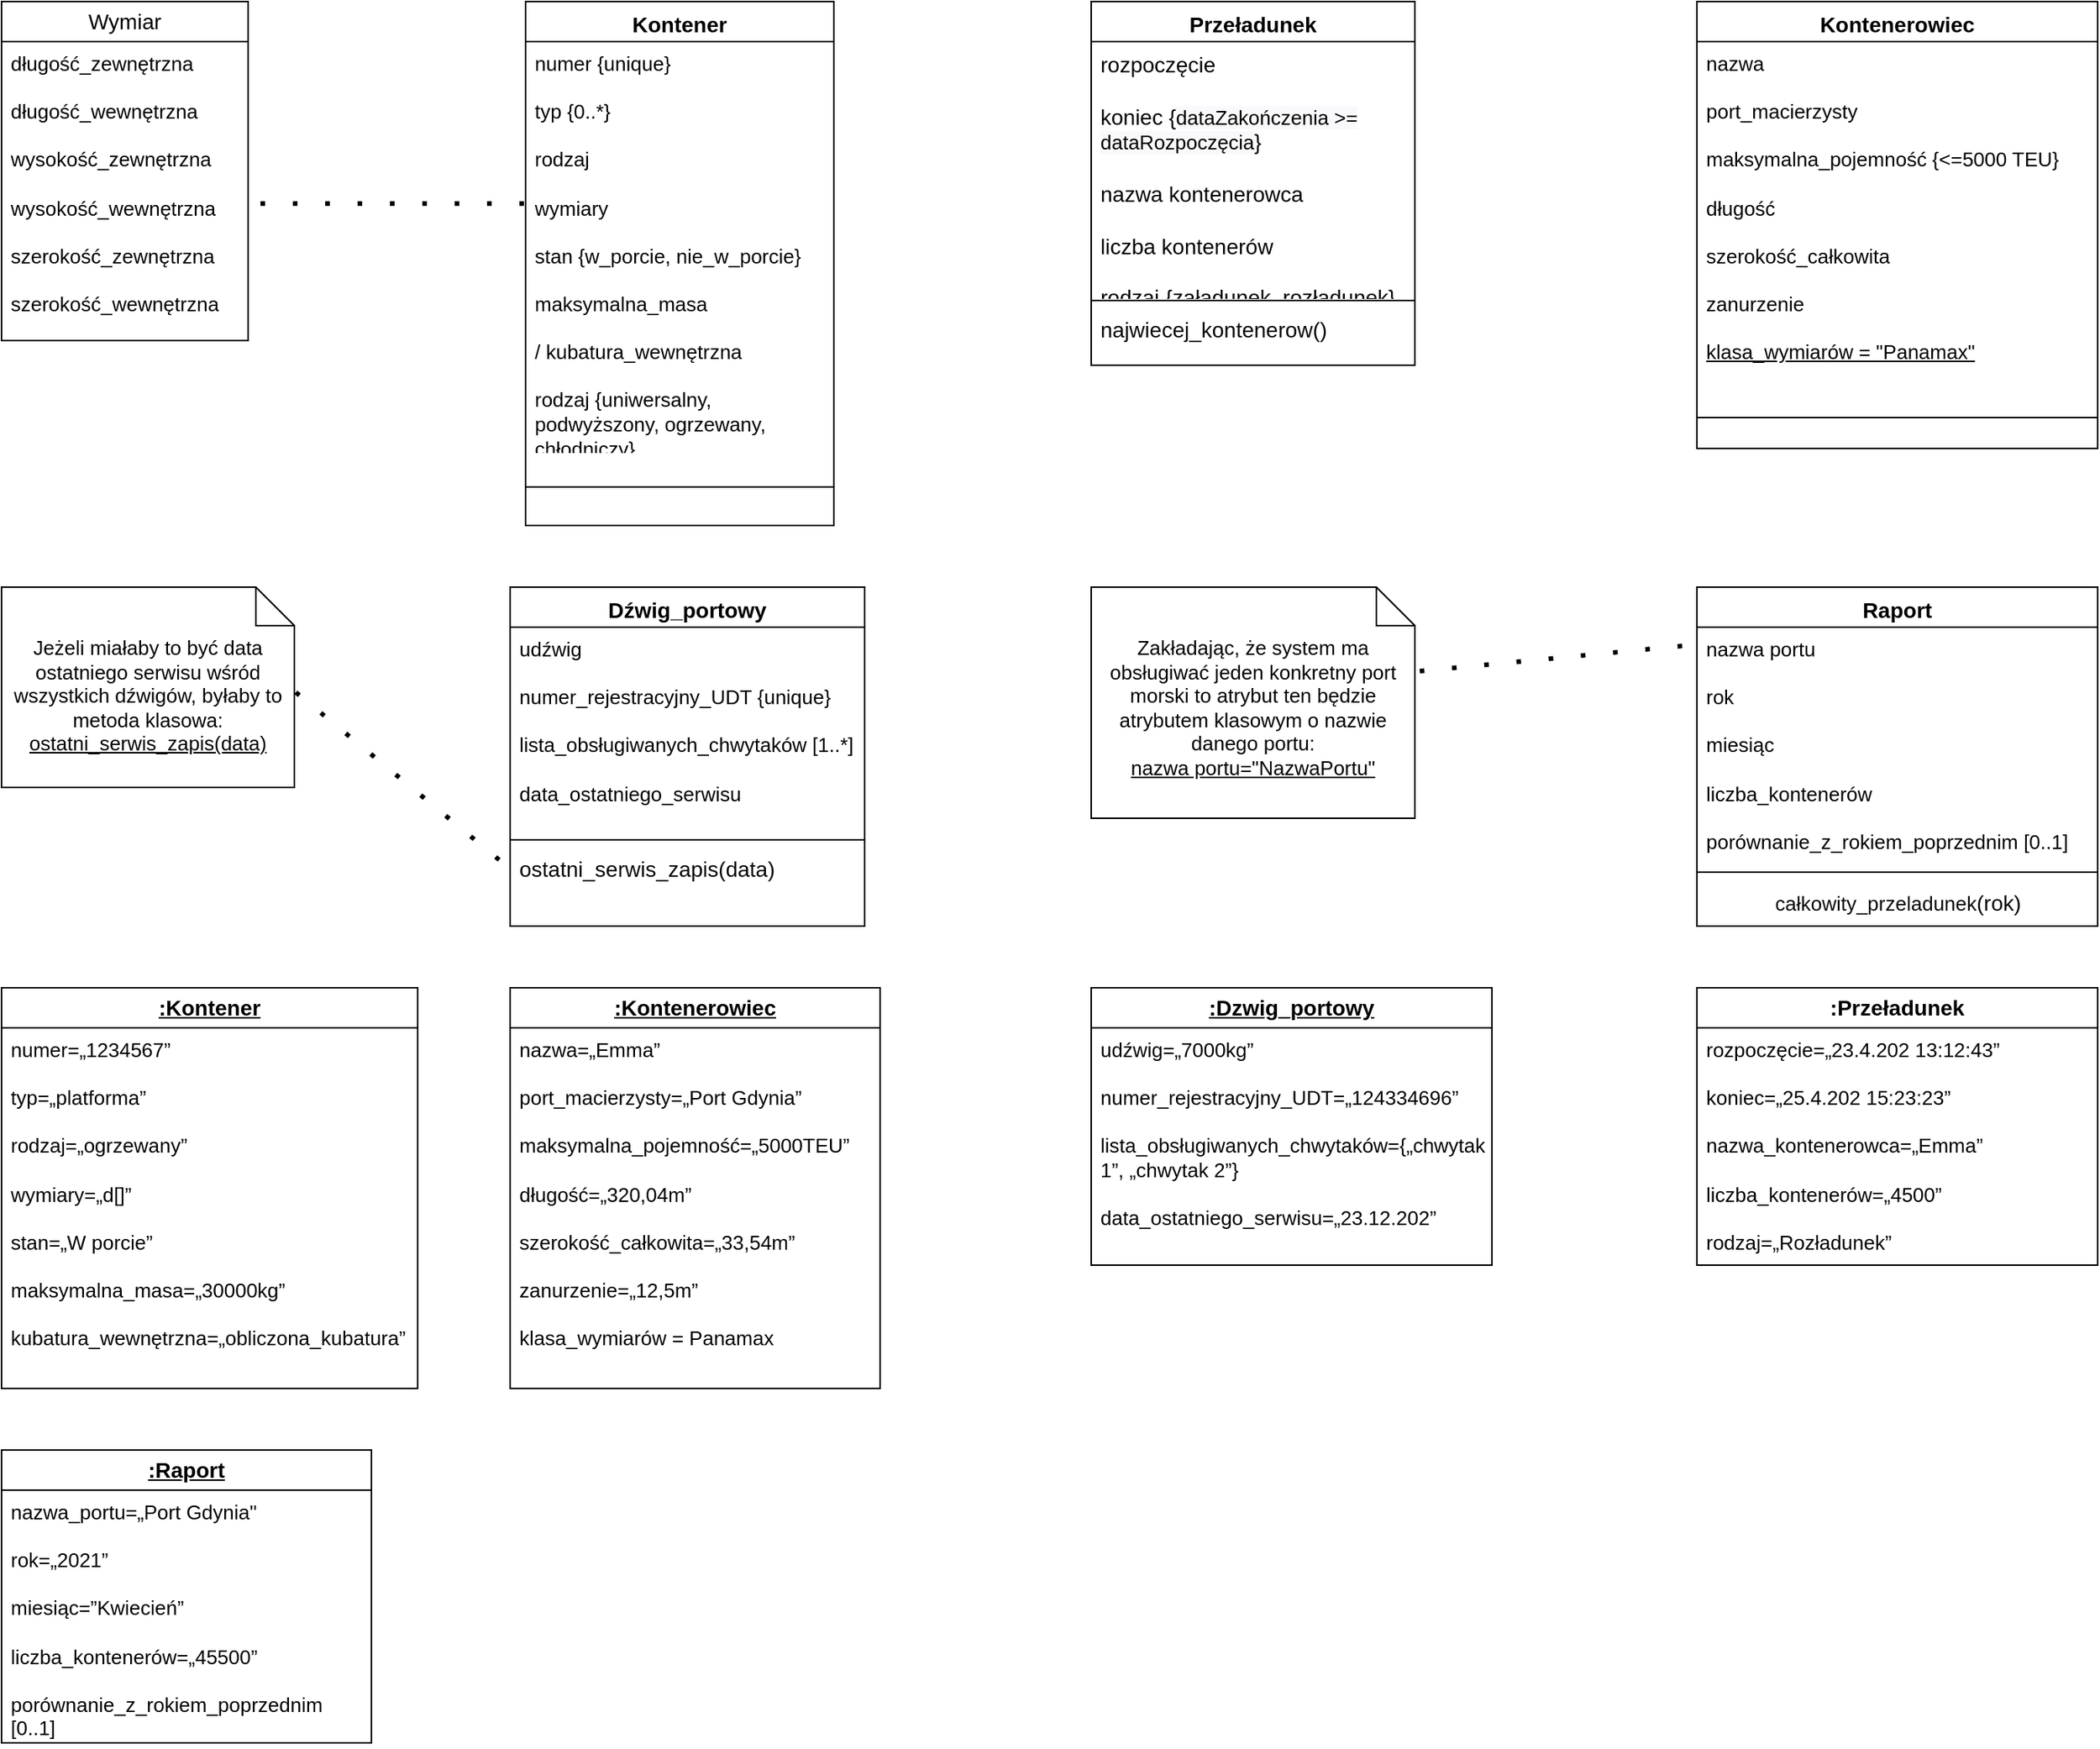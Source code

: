 <mxfile version="24.0.7" type="github">
  <diagram name="Page-1" id="b5b7bab2-c9e2-2cf4-8b2a-24fd1a2a6d21">
    <mxGraphModel dx="1676" dy="1122" grid="1" gridSize="20" guides="1" tooltips="1" connect="1" arrows="1" fold="1" page="1" pageScale="1" pageWidth="1654" pageHeight="1169" background="none" math="0" shadow="0">
      <root>
        <mxCell id="0" />
        <mxCell id="1" parent="0" />
        <UserObject label="" tags="Tło" id="TmnGhftIG_K0yJFdEBpx-37">
          <mxCell style="vsdxID=38;edgeStyle=none;dashed=1;dashPattern=1.00 6.00;startArrow=none;endArrow=none;startSize=5;endSize=5;strokeColor=#000000;spacingTop=0;spacingBottom=0;spacingLeft=0;spacingRight=0;verticalAlign=middle;html=1;labelBackgroundColor=#ffffff;rounded=0;exitX=-0.005;exitY=0.398;exitDx=0;exitDy=0;exitPerimeter=0;entryX=1;entryY=0.542;entryDx=0;entryDy=0;strokeWidth=3;entryPerimeter=0;" parent="1" edge="1" target="f64ZwMgdhYQsXgJLThfs-36" source="f64ZwMgdhYQsXgJLThfs-31">
            <mxGeometry relative="1" as="geometry">
              <mxPoint y="-1" as="offset" />
              <Array as="points" />
              <mxPoint x="689" y="186" as="sourcePoint" />
              <mxPoint x="680" y="95" as="targetPoint" />
            </mxGeometry>
          </mxCell>
        </UserObject>
        <UserObject label="" tags="Tło" id="TmnGhftIG_K0yJFdEBpx-40">
          <mxCell style="vsdxID=42;edgeStyle=none;dashed=1;dashPattern=1.00 6.00;startArrow=none;endArrow=none;startSize=5;endSize=5;strokeWidth=3;strokeColor=#000000;spacingTop=0;spacingBottom=0;spacingLeft=0;spacingRight=0;verticalAlign=middle;html=1;labelBackgroundColor=#ffffff;rounded=0;exitX=1.005;exitY=0.525;exitDx=0;exitDy=0;exitPerimeter=0;entryX=-0.001;entryY=0.282;entryDx=0;entryDy=0;entryPerimeter=0;" parent="1" source="f64ZwMgdhYQsXgJLThfs-49" edge="1" target="TmnGhftIG_K0yJFdEBpx-70">
            <mxGeometry relative="1" as="geometry">
              <mxPoint y="-1" as="offset" />
              <Array as="points" />
              <mxPoint x="287" y="674" as="sourcePoint" />
              <mxPoint x="390" y="710" as="targetPoint" />
            </mxGeometry>
          </mxCell>
        </UserObject>
        <UserObject label="" tags="Tło" id="TmnGhftIG_K0yJFdEBpx-43">
          <mxCell style="vsdxID=46;edgeStyle=none;dashed=1;dashPattern=1.00 6.00;startArrow=none;endArrow=none;startSize=5;endSize=5;strokeWidth=3;strokeColor=#000000;spacingTop=0;spacingBottom=0;spacingLeft=0;spacingRight=0;verticalAlign=middle;html=1;labelBackgroundColor=#ffffff;rounded=0;entryX=0;entryY=0.5;entryDx=0;entryDy=0;entryPerimeter=0;exitX=-0.037;exitY=0.079;exitDx=0;exitDy=0;exitPerimeter=0;" parent="1" source="f64ZwMgdhYQsXgJLThfs-46" target="f64ZwMgdhYQsXgJLThfs-21" edge="1">
            <mxGeometry relative="1" as="geometry">
              <mxPoint x="-1" y="-1" as="offset" />
              <Array as="points" />
              <mxPoint x="766.2" y="686.8" as="sourcePoint" />
              <mxPoint x="825" y="694" as="targetPoint" />
            </mxGeometry>
          </mxCell>
        </UserObject>
        <mxCell id="TmnGhftIG_K0yJFdEBpx-67" value="&lt;font style=&quot;font-size: 14px;&quot;&gt;Dźwig_portowy&lt;/font&gt;" style="swimlane;fontStyle=1;align=center;verticalAlign=top;childLayout=stackLayout;horizontal=1;startSize=26;horizontalStack=0;resizeParent=1;resizeParentMax=0;resizeLast=0;collapsible=1;marginBottom=0;whiteSpace=wrap;html=1;" parent="1" vertex="1">
          <mxGeometry x="450" y="400" width="230" height="220" as="geometry">
            <mxRectangle x="440" y="310" width="120" height="30" as="alternateBounds" />
          </mxGeometry>
        </mxCell>
        <mxCell id="TmnGhftIG_K0yJFdEBpx-68" value="&lt;font style=&quot;font-size: 13px;&quot;&gt;udźwig&lt;br&gt;&lt;br&gt;numer_rejestracyjny_UDT {unique}&lt;br&gt;&lt;br&gt;lista_obsługiwanych_chwytaków [1..*]&lt;br&gt;&lt;br&gt;data_ostatniego_serwisu&lt;/font&gt;" style="text;strokeColor=none;fillColor=none;align=left;verticalAlign=top;spacingLeft=4;spacingRight=4;overflow=hidden;rotatable=0;points=[[0,0.5],[1,0.5]];portConstraint=eastwest;whiteSpace=wrap;html=1;" parent="TmnGhftIG_K0yJFdEBpx-67" vertex="1">
          <mxGeometry y="26" width="230" height="134" as="geometry" />
        </mxCell>
        <mxCell id="TmnGhftIG_K0yJFdEBpx-69" value="" style="line;strokeWidth=1;fillColor=none;align=left;verticalAlign=middle;spacingTop=-1;spacingLeft=3;spacingRight=3;rotatable=0;labelPosition=right;points=[];portConstraint=eastwest;strokeColor=inherit;" parent="TmnGhftIG_K0yJFdEBpx-67" vertex="1">
          <mxGeometry y="160" width="230" height="8" as="geometry" />
        </mxCell>
        <mxCell id="TmnGhftIG_K0yJFdEBpx-70" value="&lt;span style=&quot;caret-color: rgb(7, 7, 7); color: rgb(7, 7, 7);&quot;&gt;&lt;font style=&quot;font-size: 14px;&quot;&gt;ostatni_serwis_zapis(data)&lt;/font&gt;&lt;/span&gt;" style="text;strokeColor=none;fillColor=none;align=left;verticalAlign=top;spacingLeft=4;spacingRight=4;overflow=hidden;rotatable=0;points=[[0,0.5],[1,0.5]];portConstraint=eastwest;whiteSpace=wrap;html=1;" parent="TmnGhftIG_K0yJFdEBpx-67" vertex="1">
          <mxGeometry y="168" width="230" height="52" as="geometry" />
        </mxCell>
        <mxCell id="f64ZwMgdhYQsXgJLThfs-16" value="&lt;font style=&quot;font-size: 14px;&quot;&gt;Przeładunek&lt;/font&gt;" style="swimlane;fontStyle=1;align=center;verticalAlign=top;childLayout=stackLayout;horizontal=1;startSize=26;horizontalStack=0;resizeParent=1;resizeParentMax=0;resizeLast=0;collapsible=1;marginBottom=0;whiteSpace=wrap;html=1;" vertex="1" parent="1">
          <mxGeometry x="827" y="20" width="210" height="236" as="geometry" />
        </mxCell>
        <mxCell id="f64ZwMgdhYQsXgJLThfs-17" value="&lt;font style=&quot;font-size: 14px;&quot;&gt;rozpoczęcie&lt;br&gt;&lt;br&gt;koniec {&lt;span style=&quot;caret-color: rgb(89, 93, 110); font-size: 13px; background-color: rgb(249, 249, 252);&quot;&gt;&lt;font face=&quot;Helvetica&quot;&gt;dataZakończenia &amp;gt;= dataRozpoczęcia&lt;/font&gt;&lt;/span&gt;}&lt;br&gt;&lt;br&gt;nazwa kontenerowca&lt;br&gt;&lt;br&gt;liczba kontenerów&lt;br&gt;&lt;br&gt;rodzaj {załadunek, rozładunek}&lt;/font&gt;" style="text;strokeColor=none;fillColor=none;align=left;verticalAlign=top;spacingLeft=4;spacingRight=4;overflow=hidden;rotatable=0;points=[[0,0.5],[1,0.5]];portConstraint=eastwest;whiteSpace=wrap;html=1;" vertex="1" parent="f64ZwMgdhYQsXgJLThfs-16">
          <mxGeometry y="26" width="210" height="164" as="geometry" />
        </mxCell>
        <mxCell id="f64ZwMgdhYQsXgJLThfs-18" value="" style="line;strokeWidth=1;fillColor=none;align=left;verticalAlign=middle;spacingTop=-1;spacingLeft=3;spacingRight=3;rotatable=0;labelPosition=right;points=[];portConstraint=eastwest;strokeColor=inherit;" vertex="1" parent="f64ZwMgdhYQsXgJLThfs-16">
          <mxGeometry y="190" width="210" height="8" as="geometry" />
        </mxCell>
        <mxCell id="f64ZwMgdhYQsXgJLThfs-19" value="&lt;font style=&quot;font-size: 14px;&quot;&gt;&lt;span style=&quot;caret-color: rgb(7, 7, 7); color: rgb(7, 7, 7);&quot;&gt;najwiecej_kontenerow()&lt;/span&gt;&lt;/font&gt;" style="text;strokeColor=none;fillColor=none;align=left;verticalAlign=top;spacingLeft=4;spacingRight=4;overflow=hidden;rotatable=0;points=[[0,0.5],[1,0.5]];portConstraint=eastwest;whiteSpace=wrap;html=1;" vertex="1" parent="f64ZwMgdhYQsXgJLThfs-16">
          <mxGeometry y="198" width="210" height="38" as="geometry" />
        </mxCell>
        <mxCell id="f64ZwMgdhYQsXgJLThfs-21" value="&lt;font style=&quot;font-size: 13px;&quot;&gt;Zakładając, że system ma obsługiwać jeden konkretny port morski to atrybut ten będzie atrybutem klasowym o nazwie danego portu:&lt;/font&gt;&lt;div&gt;&lt;font style=&quot;font-size: 13px;&quot;&gt;&lt;u&gt;nazwa portu=&quot;NazwaPortu&quot;&lt;/u&gt;&lt;/font&gt;&lt;/div&gt;" style="shape=note2;boundedLbl=1;whiteSpace=wrap;html=1;size=25;verticalAlign=top;align=center;" vertex="1" parent="1">
          <mxGeometry x="827" y="400" width="210" height="150" as="geometry" />
        </mxCell>
        <mxCell id="f64ZwMgdhYQsXgJLThfs-30" value="&lt;font style=&quot;font-size: 14px;&quot;&gt;Kontener&lt;/font&gt;" style="swimlane;fontStyle=1;align=center;verticalAlign=top;childLayout=stackLayout;horizontal=1;startSize=26;horizontalStack=0;resizeParent=1;resizeParentMax=0;resizeLast=0;collapsible=1;marginBottom=0;whiteSpace=wrap;html=1;" vertex="1" parent="1">
          <mxGeometry x="460" y="20" width="200" height="340" as="geometry" />
        </mxCell>
        <mxCell id="f64ZwMgdhYQsXgJLThfs-31" value="&lt;font style=&quot;font-size: 13px;&quot;&gt;numer {unique}&lt;br&gt;&lt;br&gt;typ {0..*}&lt;br&gt;&lt;br&gt;rodzaj&lt;br&gt;&lt;br&gt;wymiary&lt;br&gt;&lt;br&gt;stan {w_porcie, nie_w_porcie}&lt;br&gt;&lt;br&gt;maksymalna_masa&lt;br&gt;&lt;br&gt;/ kubatura_wewnętrzna&lt;/font&gt;&lt;br&gt;&lt;div&gt;&lt;font style=&quot;font-size: 13px;&quot;&gt;&lt;br&gt;&lt;/font&gt;&lt;/div&gt;&lt;div&gt;&lt;font style=&quot;font-size: 13px;&quot;&gt;rodzaj {uniwersalny, podwyższony, ogrzewany, chłodniczy}&lt;/font&gt;&lt;/div&gt;" style="text;strokeColor=none;fillColor=none;align=left;verticalAlign=top;spacingLeft=4;spacingRight=4;overflow=hidden;rotatable=0;points=[[0,0.5],[1,0.5]];portConstraint=eastwest;whiteSpace=wrap;html=1;" vertex="1" parent="f64ZwMgdhYQsXgJLThfs-30">
          <mxGeometry y="26" width="200" height="264" as="geometry" />
        </mxCell>
        <mxCell id="f64ZwMgdhYQsXgJLThfs-32" value="" style="line;strokeWidth=1;fillColor=none;align=left;verticalAlign=middle;spacingTop=-1;spacingLeft=3;spacingRight=3;rotatable=0;labelPosition=right;points=[];portConstraint=eastwest;strokeColor=inherit;" vertex="1" parent="f64ZwMgdhYQsXgJLThfs-30">
          <mxGeometry y="290" width="200" height="50" as="geometry" />
        </mxCell>
        <mxCell id="f64ZwMgdhYQsXgJLThfs-35" value="&lt;font style=&quot;font-size: 14px;&quot;&gt;Wymiar&lt;/font&gt;" style="swimlane;fontStyle=0;childLayout=stackLayout;horizontal=1;startSize=26;fillColor=none;horizontalStack=0;resizeParent=1;resizeParentMax=0;resizeLast=0;collapsible=1;marginBottom=0;whiteSpace=wrap;html=1;" vertex="1" parent="1">
          <mxGeometry x="120" y="20" width="160" height="220" as="geometry" />
        </mxCell>
        <mxCell id="f64ZwMgdhYQsXgJLThfs-36" value="&lt;font style=&quot;font-size: 13px;&quot;&gt;długość_zewnętrzna&lt;br&gt;&lt;br&gt;długość_wewnętrzna&lt;br&gt;&lt;br&gt;wysokość_zewnętrzna&lt;br&gt;&lt;br&gt;wysokość_wewnętrzna&lt;br&gt;&lt;br&gt;szerokość_zewnętrzna&lt;br&gt;&lt;br&gt;szerokość_wewnętrzna&lt;/font&gt;" style="text;strokeColor=none;fillColor=none;align=left;verticalAlign=top;spacingLeft=4;spacingRight=4;overflow=hidden;rotatable=0;points=[[0,0.5],[1,0.5]];portConstraint=eastwest;whiteSpace=wrap;html=1;" vertex="1" parent="f64ZwMgdhYQsXgJLThfs-35">
          <mxGeometry y="26" width="160" height="194" as="geometry" />
        </mxCell>
        <mxCell id="f64ZwMgdhYQsXgJLThfs-39" value="&lt;span style=&quot;font-size: 14px;&quot;&gt;Kontenerowiec&lt;/span&gt;" style="swimlane;fontStyle=1;align=center;verticalAlign=top;childLayout=stackLayout;horizontal=1;startSize=26;horizontalStack=0;resizeParent=1;resizeParentMax=0;resizeLast=0;collapsible=1;marginBottom=0;whiteSpace=wrap;html=1;" vertex="1" parent="1">
          <mxGeometry x="1220" y="20" width="260" height="290" as="geometry" />
        </mxCell>
        <mxCell id="f64ZwMgdhYQsXgJLThfs-40" value="&lt;font style=&quot;font-size: 13px;&quot;&gt;nazwa&lt;/font&gt;&lt;div&gt;&lt;font style=&quot;font-size: 13px;&quot;&gt;&lt;br&gt;port_macierzysty&amp;nbsp;&lt;br&gt;&lt;br&gt;&lt;/font&gt;&lt;/div&gt;&lt;div&gt;&lt;font style=&quot;font-size: 13px;&quot;&gt;maksymalna_pojemność {&amp;lt;=5000 TEU}&amp;nbsp;&lt;br&gt;&lt;br&gt;&lt;/font&gt;&lt;/div&gt;&lt;div&gt;&lt;font style=&quot;font-size: 13px;&quot;&gt;długość&amp;nbsp;&lt;br&gt;&lt;br&gt;&lt;/font&gt;&lt;/div&gt;&lt;div&gt;&lt;font style=&quot;font-size: 13px;&quot;&gt;szerokość_całkowita&amp;nbsp;&lt;br&gt;&lt;br&gt;&lt;/font&gt;&lt;/div&gt;&lt;div&gt;&lt;font style=&quot;font-size: 13px;&quot;&gt;zanurzenie&amp;nbsp;&lt;br&gt;&lt;br&gt;&lt;/font&gt;&lt;/div&gt;&lt;div&gt;&lt;font style=&quot;font-size: 13px;&quot;&gt;&lt;u&gt;klasa_wymiarów = &quot;Panamax&quot;&lt;/u&gt;&lt;/font&gt;&lt;/div&gt;" style="text;strokeColor=none;fillColor=none;align=left;verticalAlign=top;spacingLeft=4;spacingRight=4;overflow=hidden;rotatable=0;points=[[0,0.5],[1,0.5]];portConstraint=eastwest;whiteSpace=wrap;html=1;" vertex="1" parent="f64ZwMgdhYQsXgJLThfs-39">
          <mxGeometry y="26" width="260" height="224" as="geometry" />
        </mxCell>
        <mxCell id="f64ZwMgdhYQsXgJLThfs-41" value="" style="line;strokeWidth=1;fillColor=none;align=left;verticalAlign=middle;spacingTop=-1;spacingLeft=3;spacingRight=3;rotatable=0;labelPosition=right;points=[];portConstraint=eastwest;strokeColor=inherit;" vertex="1" parent="f64ZwMgdhYQsXgJLThfs-39">
          <mxGeometry y="250" width="260" height="40" as="geometry" />
        </mxCell>
        <mxCell id="f64ZwMgdhYQsXgJLThfs-45" value="&lt;font style=&quot;font-size: 14px;&quot;&gt;Raport&lt;/font&gt;" style="swimlane;fontStyle=1;align=center;verticalAlign=top;childLayout=stackLayout;horizontal=1;startSize=26;horizontalStack=0;resizeParent=1;resizeParentMax=0;resizeLast=0;collapsible=1;marginBottom=0;whiteSpace=wrap;html=1;" vertex="1" parent="1">
          <mxGeometry x="1220" y="400" width="260" height="220" as="geometry" />
        </mxCell>
        <mxCell id="f64ZwMgdhYQsXgJLThfs-46" value="&lt;font style=&quot;font-size: 13px;&quot;&gt;nazwa portu&lt;/font&gt;&lt;div&gt;&lt;font style=&quot;font-size: 13px;&quot;&gt;&lt;br&gt;rok&lt;/font&gt;&lt;/div&gt;&lt;div&gt;&lt;font style=&quot;font-size: 13px;&quot;&gt;&lt;br&gt;miesiąc&lt;/font&gt;&lt;/div&gt;&lt;div&gt;&lt;font style=&quot;font-size: 13px;&quot;&gt;&lt;br&gt;liczba_kontenerów&lt;/font&gt;&lt;/div&gt;&lt;div&gt;&lt;font style=&quot;font-size: 13px;&quot;&gt;&lt;br&gt;porównanie_z_rokiem_poprzednim [0..1]&lt;/font&gt;&lt;/div&gt;" style="text;strokeColor=none;fillColor=none;align=left;verticalAlign=top;spacingLeft=4;spacingRight=4;overflow=hidden;rotatable=0;points=[[0,0.5],[1,0.5]];portConstraint=eastwest;whiteSpace=wrap;html=1;" vertex="1" parent="f64ZwMgdhYQsXgJLThfs-45">
          <mxGeometry y="26" width="260" height="154" as="geometry" />
        </mxCell>
        <mxCell id="f64ZwMgdhYQsXgJLThfs-47" value="" style="line;strokeWidth=1;fillColor=none;align=left;verticalAlign=middle;spacingTop=-1;spacingLeft=3;spacingRight=3;rotatable=0;labelPosition=right;points=[];portConstraint=eastwest;strokeColor=inherit;" vertex="1" parent="f64ZwMgdhYQsXgJLThfs-45">
          <mxGeometry y="180" width="260" height="10" as="geometry" />
        </mxCell>
        <mxCell id="f64ZwMgdhYQsXgJLThfs-76" value="&lt;div style=&quot;text-align: left;&quot;&gt;&lt;span style=&quot;white-space: normal; caret-color: rgb(7, 7, 7); color: rgb(7, 7, 7);&quot;&gt;&lt;font style=&quot;font-size: 13px;&quot;&gt;całkowity_przeladunek&lt;/font&gt;&lt;/span&gt;&lt;span style=&quot;white-space: normal; caret-color: rgb(7, 7, 7); color: rgb(7, 7, 7); font-size: 14px; text-align: left;&quot;&gt;(rok)&lt;/span&gt;&lt;/div&gt;" style="text;html=1;align=center;verticalAlign=middle;resizable=0;points=[];autosize=1;strokeColor=none;fillColor=none;" vertex="1" parent="f64ZwMgdhYQsXgJLThfs-45">
          <mxGeometry y="190" width="260" height="30" as="geometry" />
        </mxCell>
        <mxCell id="f64ZwMgdhYQsXgJLThfs-49" value="&lt;font style=&quot;font-size: 13px;&quot;&gt;Jeżeli miałaby to być data ostatniego serwisu wśród wszystkich dźwigów, byłaby to metoda klasowa:&lt;/font&gt;&lt;div&gt;&lt;font style=&quot;font-size: 13px;&quot;&gt;&lt;u&gt;ostatni_serwis_zapis(data)&lt;/u&gt;&lt;/font&gt;&lt;/div&gt;" style="shape=note2;boundedLbl=1;whiteSpace=wrap;html=1;size=25;verticalAlign=top;align=center;" vertex="1" parent="1">
          <mxGeometry x="120" y="400" width="190" height="130" as="geometry" />
        </mxCell>
        <mxCell id="f64ZwMgdhYQsXgJLThfs-50" value="&lt;span style=&quot;text-align: left;&quot;&gt;&lt;font style=&quot;font-size: 14px;&quot;&gt;&lt;b&gt;&lt;u&gt;:Kontener&lt;/u&gt;&lt;/b&gt;&lt;/font&gt;&lt;/span&gt;" style="swimlane;fontStyle=0;childLayout=stackLayout;horizontal=1;startSize=26;fillColor=none;horizontalStack=0;resizeParent=1;resizeParentMax=0;resizeLast=0;collapsible=1;marginBottom=0;whiteSpace=wrap;html=1;" vertex="1" parent="1">
          <mxGeometry x="120" y="660" width="270" height="260" as="geometry" />
        </mxCell>
        <mxCell id="f64ZwMgdhYQsXgJLThfs-51" value="&lt;font style=&quot;font-size: 13px;&quot;&gt;numer=„1234567”&lt;/font&gt;&lt;div style=&quot;font-size: 13px;&quot;&gt;&lt;font style=&quot;font-size: 13px;&quot;&gt;&amp;nbsp;&lt;br&gt;typ=„platforma”&lt;/font&gt;&lt;/div&gt;&lt;div style=&quot;font-size: 13px;&quot;&gt;&lt;font style=&quot;font-size: 13px;&quot;&gt;&lt;br&gt;rodzaj=„ogrzewany”&amp;nbsp;&lt;/font&gt;&lt;/div&gt;&lt;div style=&quot;font-size: 13px;&quot;&gt;&lt;font style=&quot;font-size: 13px;&quot;&gt;&lt;br&gt;wymiary=„d[]”&lt;/font&gt;&lt;/div&gt;&lt;div style=&quot;font-size: 13px;&quot;&gt;&lt;font style=&quot;font-size: 13px;&quot;&gt;&lt;br&gt;stan=„W porcie”&lt;/font&gt;&lt;/div&gt;&lt;div style=&quot;font-size: 13px;&quot;&gt;&lt;font style=&quot;font-size: 13px;&quot;&gt;&lt;br&gt;&lt;/font&gt;&lt;/div&gt;&lt;div style=&quot;font-size: 13px;&quot;&gt;&lt;font style=&quot;font-size: 13px;&quot;&gt;maksymalna_masa=„30000kg”&lt;/font&gt;&lt;/div&gt;&lt;div style=&quot;font-size: 13px;&quot;&gt;&lt;font style=&quot;font-size: 13px;&quot;&gt;&lt;br&gt;kubatura_wewnętrzna=„obliczona_kubatura”&lt;/font&gt;&lt;br&gt;&lt;/div&gt;" style="text;strokeColor=none;fillColor=none;align=left;verticalAlign=top;spacingLeft=4;spacingRight=4;overflow=hidden;rotatable=0;points=[[0,0.5],[1,0.5]];portConstraint=eastwest;whiteSpace=wrap;html=1;" vertex="1" parent="f64ZwMgdhYQsXgJLThfs-50">
          <mxGeometry y="26" width="270" height="234" as="geometry" />
        </mxCell>
        <mxCell id="f64ZwMgdhYQsXgJLThfs-54" value="&lt;span style=&quot;text-align: left;&quot;&gt;&lt;font style=&quot;font-size: 14px;&quot;&gt;&lt;b&gt;&lt;u&gt;:Kontenerowiec&lt;/u&gt;&lt;/b&gt;&lt;/font&gt;&lt;/span&gt;" style="swimlane;fontStyle=0;childLayout=stackLayout;horizontal=1;startSize=26;fillColor=none;horizontalStack=0;resizeParent=1;resizeParentMax=0;resizeLast=0;collapsible=1;marginBottom=0;whiteSpace=wrap;html=1;" vertex="1" parent="1">
          <mxGeometry x="450" y="660" width="240" height="260" as="geometry" />
        </mxCell>
        <mxCell id="f64ZwMgdhYQsXgJLThfs-55" value="&lt;font style=&quot;font-size: 13px;&quot;&gt;nazwa=„Emma”&lt;/font&gt;&lt;div&gt;&lt;font style=&quot;font-size: 13px;&quot;&gt;&lt;br&gt;port_macierzysty=„Port Gdynia”&amp;nbsp;&lt;/font&gt;&lt;/div&gt;&lt;div&gt;&lt;font style=&quot;font-size: 13px;&quot;&gt;&lt;br&gt;maksymalna_pojemność=„5000TEU”&lt;/font&gt;&lt;/div&gt;&lt;div&gt;&lt;font style=&quot;font-size: 13px;&quot;&gt;&lt;br&gt;długość=„320,04m”&lt;/font&gt;&lt;/div&gt;&lt;div&gt;&lt;font style=&quot;font-size: 13px;&quot;&gt;&lt;br&gt;szerokość_całkowita=„33,54m”&lt;/font&gt;&lt;/div&gt;&lt;div&gt;&lt;font style=&quot;font-size: 13px;&quot;&gt;&lt;br&gt;zanurzenie=„12,5m”&lt;/font&gt;&lt;/div&gt;&lt;div&gt;&lt;font style=&quot;font-size: 13px;&quot;&gt;&lt;br&gt;klasa_wymiarów = Panamax&lt;/font&gt;&lt;/div&gt;" style="text;strokeColor=none;fillColor=none;align=left;verticalAlign=top;spacingLeft=4;spacingRight=4;overflow=hidden;rotatable=0;points=[[0,0.5],[1,0.5]];portConstraint=eastwest;whiteSpace=wrap;html=1;" vertex="1" parent="f64ZwMgdhYQsXgJLThfs-54">
          <mxGeometry y="26" width="240" height="234" as="geometry" />
        </mxCell>
        <mxCell id="f64ZwMgdhYQsXgJLThfs-58" value="&lt;span style=&quot;font-size: 14px; text-align: left;&quot;&gt;&lt;b&gt;&lt;u&gt;:Dzwig_portowy&lt;/u&gt;&lt;/b&gt;&lt;/span&gt;" style="swimlane;fontStyle=0;childLayout=stackLayout;horizontal=1;startSize=26;fillColor=none;horizontalStack=0;resizeParent=1;resizeParentMax=0;resizeLast=0;collapsible=1;marginBottom=0;whiteSpace=wrap;html=1;" vertex="1" parent="1">
          <mxGeometry x="827" y="660" width="260" height="180" as="geometry" />
        </mxCell>
        <mxCell id="f64ZwMgdhYQsXgJLThfs-59" value="&lt;font style=&quot;font-size: 13px;&quot;&gt;udźwig=„7000kg”&lt;/font&gt;&lt;div&gt;&lt;font style=&quot;font-size: 13px;&quot;&gt;&lt;br&gt;numer_rejestracyjny_UDT=„124334696”&lt;/font&gt;&lt;/div&gt;&lt;div&gt;&lt;font style=&quot;font-size: 13px;&quot;&gt;&lt;br&gt;lista_obsługiwanych_chwytaków={„chwytak 1”, „chwytak 2”}&lt;/font&gt;&lt;/div&gt;&lt;div&gt;&lt;font style=&quot;font-size: 13px;&quot;&gt;&lt;br&gt;data_ostatniego_serwisu=„23.12.202”&lt;/font&gt;&lt;/div&gt;" style="text;strokeColor=none;fillColor=none;align=left;verticalAlign=top;spacingLeft=4;spacingRight=4;overflow=hidden;rotatable=0;points=[[0,0.5],[1,0.5]];portConstraint=eastwest;whiteSpace=wrap;html=1;" vertex="1" parent="f64ZwMgdhYQsXgJLThfs-58">
          <mxGeometry y="26" width="260" height="154" as="geometry" />
        </mxCell>
        <mxCell id="f64ZwMgdhYQsXgJLThfs-62" value="&lt;span style=&quot;font-size: 14px; text-align: left;&quot;&gt;&lt;b&gt;&lt;u&gt;:Raport&lt;/u&gt;&lt;/b&gt;&lt;/span&gt;" style="swimlane;fontStyle=0;childLayout=stackLayout;horizontal=1;startSize=26;fillColor=none;horizontalStack=0;resizeParent=1;resizeParentMax=0;resizeLast=0;collapsible=1;marginBottom=0;whiteSpace=wrap;html=1;" vertex="1" parent="1">
          <mxGeometry x="120" y="960" width="240" height="190" as="geometry" />
        </mxCell>
        <mxCell id="f64ZwMgdhYQsXgJLThfs-63" value="&lt;font style=&quot;font-size: 13px;&quot;&gt;nazwa_portu=„Port Gdynia&quot;&lt;/font&gt;&lt;div&gt;&lt;font style=&quot;font-size: 13px;&quot;&gt;&lt;br&gt;rok=„2021”&lt;/font&gt;&lt;/div&gt;&lt;div&gt;&lt;font style=&quot;font-size: 13px;&quot;&gt;&amp;nbsp;&lt;br&gt;miesiąc=”Kwiecień”&lt;/font&gt;&lt;/div&gt;&lt;div&gt;&lt;font style=&quot;font-size: 13px;&quot;&gt;&lt;br&gt;liczba_kontenerów=„45500”&lt;/font&gt;&lt;/div&gt;&lt;div&gt;&lt;font style=&quot;font-size: 13px;&quot;&gt;&lt;br&gt;porównanie_z_rokiem_poprzednim [0..1]&lt;/font&gt;&lt;/div&gt;" style="text;strokeColor=none;fillColor=none;align=left;verticalAlign=top;spacingLeft=4;spacingRight=4;overflow=hidden;rotatable=0;points=[[0,0.5],[1,0.5]];portConstraint=eastwest;whiteSpace=wrap;html=1;" vertex="1" parent="f64ZwMgdhYQsXgJLThfs-62">
          <mxGeometry y="26" width="240" height="164" as="geometry" />
        </mxCell>
        <mxCell id="f64ZwMgdhYQsXgJLThfs-66" value="&lt;span style=&quot;text-align: left; font-size: 14px;&quot;&gt;&lt;b&gt;&lt;font style=&quot;font-size: 14px;&quot;&gt;:&lt;/font&gt;&lt;font style=&quot;font-size: 14px;&quot;&gt;Przeładunek&lt;/font&gt;&lt;/b&gt;&lt;/span&gt;" style="swimlane;fontStyle=0;childLayout=stackLayout;horizontal=1;startSize=26;fillColor=none;horizontalStack=0;resizeParent=1;resizeParentMax=0;resizeLast=0;collapsible=1;marginBottom=0;whiteSpace=wrap;html=1;" vertex="1" parent="1">
          <mxGeometry x="1220" y="660" width="260" height="180" as="geometry" />
        </mxCell>
        <mxCell id="f64ZwMgdhYQsXgJLThfs-67" value="&lt;font style=&quot;font-size: 13px;&quot;&gt;rozpoczęcie=„23.4.202 13:12:43”&lt;/font&gt;&lt;div&gt;&lt;font style=&quot;font-size: 13px;&quot;&gt;&lt;br&gt;koniec=„25.4.202 15:23:23”&lt;/font&gt;&lt;/div&gt;&lt;div&gt;&lt;font style=&quot;font-size: 13px;&quot;&gt;&amp;nbsp;&lt;br&gt;nazwa_kontenerowca=„Emma”&amp;nbsp;&lt;/font&gt;&lt;/div&gt;&lt;div&gt;&lt;font style=&quot;font-size: 13px;&quot;&gt;&lt;br&gt;liczba_kontenerów=„4500”&lt;/font&gt;&lt;/div&gt;&lt;div&gt;&lt;font style=&quot;font-size: 13px;&quot;&gt;&lt;br&gt;rodzaj=„Rozładunek”&lt;/font&gt;&lt;br&gt;&lt;/div&gt;" style="text;strokeColor=none;fillColor=none;align=left;verticalAlign=top;spacingLeft=4;spacingRight=4;overflow=hidden;rotatable=0;points=[[0,0.5],[1,0.5]];portConstraint=eastwest;whiteSpace=wrap;html=1;" vertex="1" parent="f64ZwMgdhYQsXgJLThfs-66">
          <mxGeometry y="26" width="260" height="154" as="geometry" />
        </mxCell>
      </root>
    </mxGraphModel>
  </diagram>
</mxfile>
